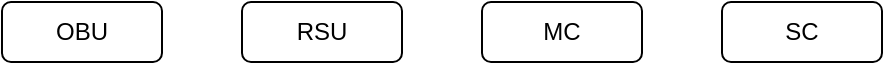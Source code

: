 <mxfile version="20.5.3" type="github">
  <diagram id="-KhWxun8ObMhiOvJqzjZ" name="第 1 页">
    <mxGraphModel dx="1422" dy="754" grid="1" gridSize="10" guides="1" tooltips="1" connect="1" arrows="1" fold="1" page="1" pageScale="1" pageWidth="827" pageHeight="1169" math="0" shadow="0">
      <root>
        <mxCell id="0" />
        <mxCell id="1" parent="0" />
        <mxCell id="u-hLE3L-y5ioJGdZaA26-1" value="OBU" style="rounded=1;whiteSpace=wrap;html=1;" vertex="1" parent="1">
          <mxGeometry x="80" y="80" width="80" height="30" as="geometry" />
        </mxCell>
        <mxCell id="u-hLE3L-y5ioJGdZaA26-3" value="RSU" style="rounded=1;whiteSpace=wrap;html=1;" vertex="1" parent="1">
          <mxGeometry x="200" y="80" width="80" height="30" as="geometry" />
        </mxCell>
        <mxCell id="u-hLE3L-y5ioJGdZaA26-4" value="MC" style="rounded=1;whiteSpace=wrap;html=1;" vertex="1" parent="1">
          <mxGeometry x="320" y="80" width="80" height="30" as="geometry" />
        </mxCell>
        <mxCell id="u-hLE3L-y5ioJGdZaA26-5" value="SC" style="rounded=1;whiteSpace=wrap;html=1;" vertex="1" parent="1">
          <mxGeometry x="440" y="80" width="80" height="30" as="geometry" />
        </mxCell>
      </root>
    </mxGraphModel>
  </diagram>
</mxfile>

